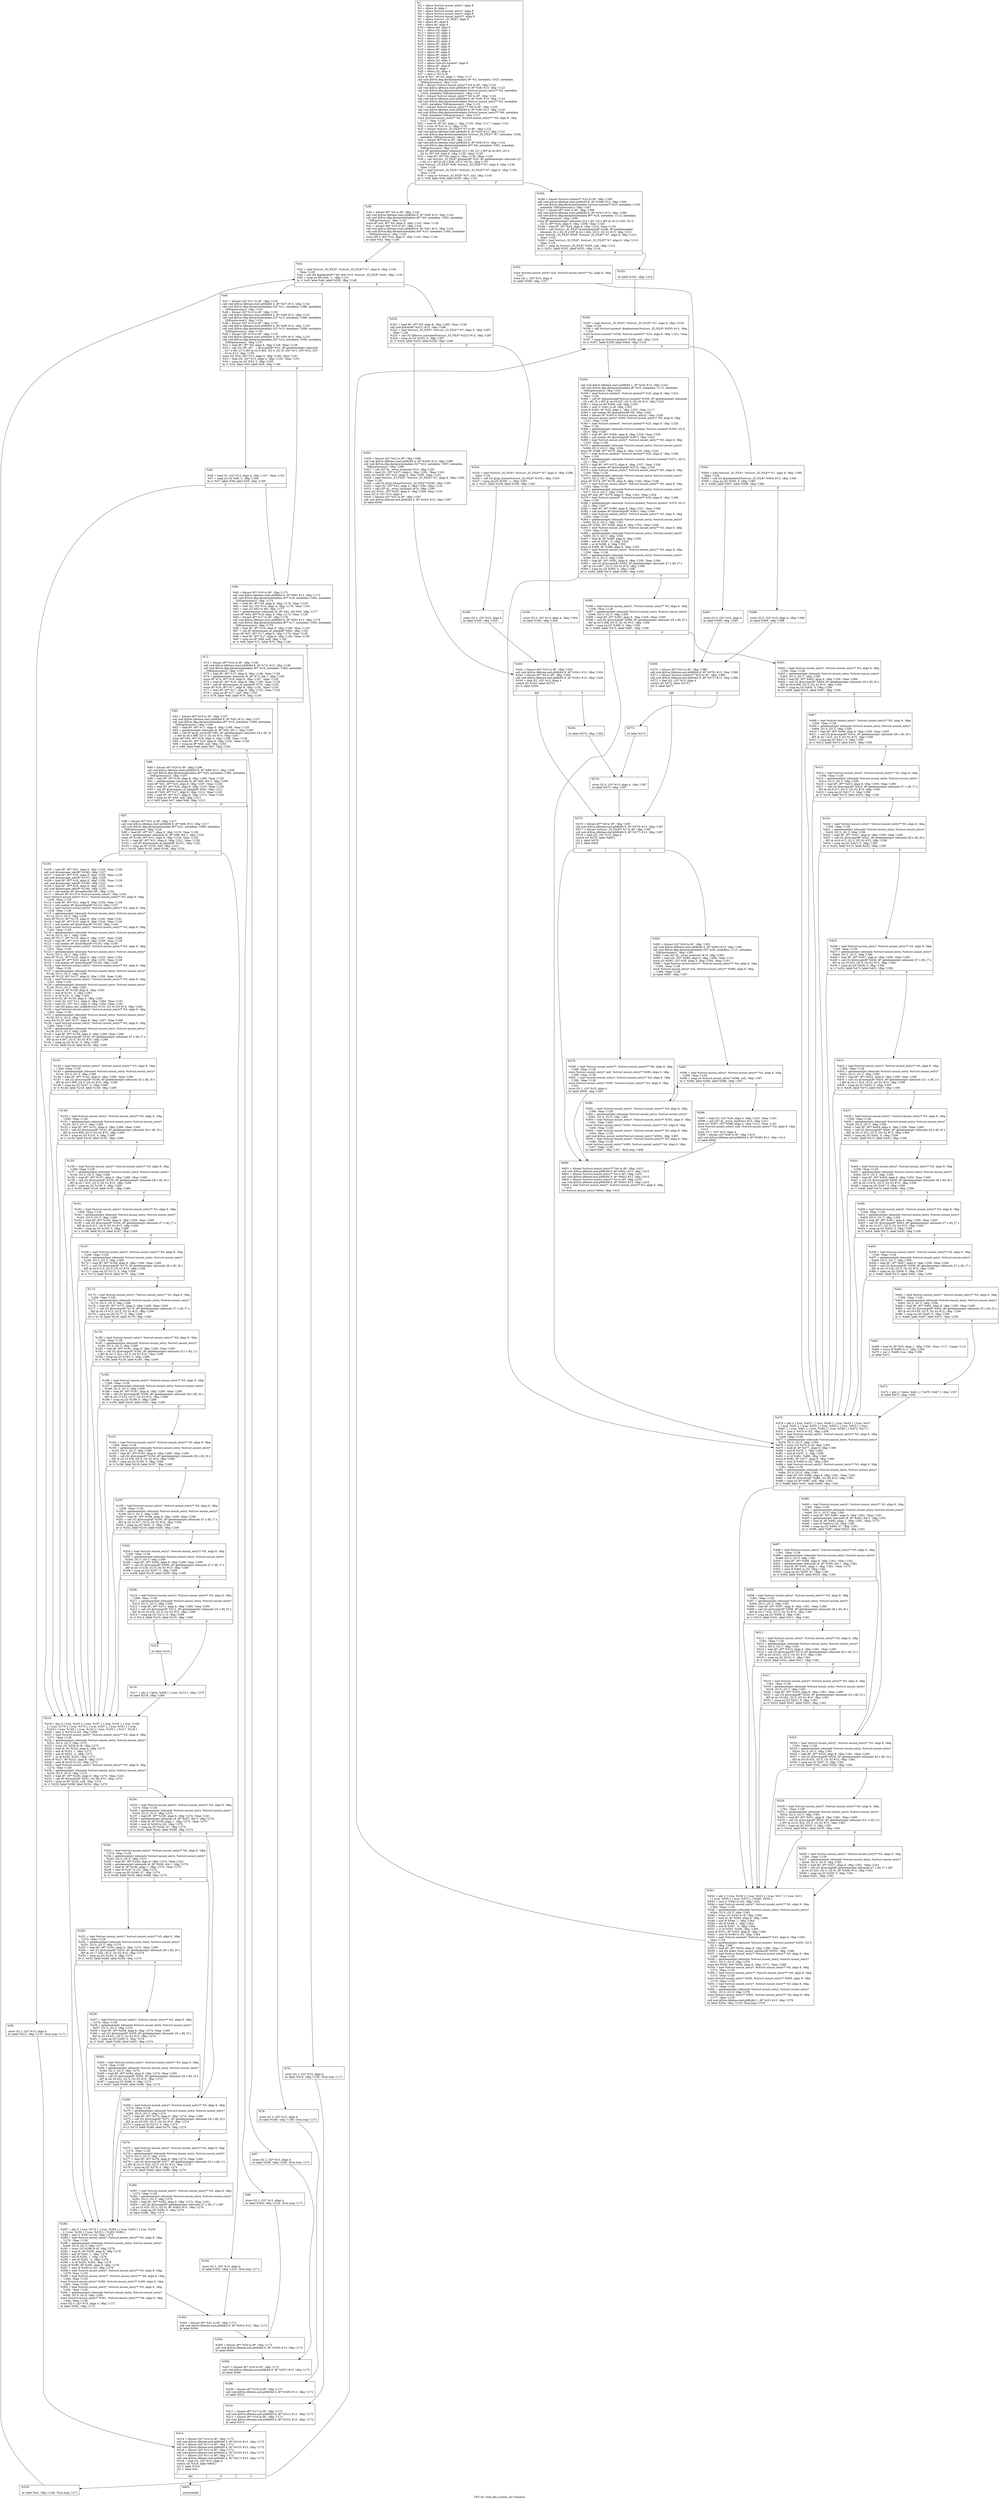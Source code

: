 digraph "CFG for 'read_file_system_list' function" {
	label="CFG for 'read_file_system_list' function";

	Node0x266f770 [shape=record,label="{%1:\l  %2 = alloca %struct.mount_entry*, align 8\l  %3 = alloca i8, align 1\l  %4 = alloca %struct.mount_entry*, align 8\l  %5 = alloca %struct.mount_entry*, align 8\l  %6 = alloca %struct.mount_entry**, align 8\l  %7 = alloca %struct._IO_FILE*, align 8\l  %8 = alloca i8*, align 8\l  %9 = alloca i8*, align 8\l  %10 = alloca i64, align 8\l  %11 = alloca i32, align 4\l  %12 = alloca i32, align 4\l  %13 = alloca i32, align 4\l  %14 = alloca i32, align 4\l  %15 = alloca i32, align 4\l  %16 = alloca i8*, align 8\l  %17 = alloca i8*, align 8\l  %18 = alloca i8*, align 8\l  %19 = alloca i8*, align 8\l  %20 = alloca i8*, align 8\l  %21 = alloca i8*, align 8\l  %22 = alloca i32, align 4\l  %23 = alloca %struct.mntent*, align 8\l  %24 = alloca i8*, align 8\l  %25 = alloca i8, align 1\l  %26 = alloca i32, align 4\l  %27 = zext i1 %0 to i8\l  store i8 %27, i8* %3, align 1, !tbaa !1117\l  call void @llvm.dbg.declare(metadata i8* %3, metadata !1023, metadata\l... !DIExpression()), !dbg !1121\l  %28 = bitcast %struct.mount_entry** %4 to i8*, !dbg !1122\l  call void @llvm.lifetime.start.p0i8(i64 8, i8* %28) #13, !dbg !1122\l  call void @llvm.dbg.declare(metadata %struct.mount_entry** %4, metadata\l... !1024, metadata !DIExpression()), !dbg !1123\l  %29 = bitcast %struct.mount_entry** %5 to i8*, !dbg !1124\l  call void @llvm.lifetime.start.p0i8(i64 8, i8* %29) #13, !dbg !1124\l  call void @llvm.dbg.declare(metadata %struct.mount_entry** %5, metadata\l... !1025, metadata !DIExpression()), !dbg !1125\l  %30 = bitcast %struct.mount_entry*** %6 to i8*, !dbg !1126\l  call void @llvm.lifetime.start.p0i8(i64 8, i8* %30) #13, !dbg !1126\l  call void @llvm.dbg.declare(metadata %struct.mount_entry*** %6, metadata\l... !1026, metadata !DIExpression()), !dbg !1127\l  store %struct.mount_entry** %4, %struct.mount_entry*** %6, align 8, !dbg\l... !1127, !tbaa !1128\l  %31 = load i8, i8* %3, align 1, !dbg !1130, !tbaa !1117, !range !1131\l  %32 = trunc i8 %31 to i1, !dbg !1130\l  %33 = bitcast %struct._IO_FILE** %7 to i8*, !dbg !1132\l  call void @llvm.lifetime.start.p0i8(i64 8, i8* %33) #13, !dbg !1132\l  call void @llvm.dbg.declare(metadata %struct._IO_FILE** %7, metadata !1028,\l... metadata !DIExpression()), !dbg !1133\l  %34 = bitcast i8** %8 to i8*, !dbg !1134\l  call void @llvm.lifetime.start.p0i8(i64 8, i8* %34) #13, !dbg !1134\l  call void @llvm.dbg.declare(metadata i8** %8, metadata !1081, metadata\l... !DIExpression()), !dbg !1135\l  store i8* getelementptr inbounds ([21 x i8], [21 x i8]* @.str.403, i32 0,\l... i32 0), i8** %8, align 8, !dbg !1135, !tbaa !1128\l  %35 = load i8*, i8** %8, align 8, !dbg !1136, !tbaa !1128\l  %36 = call %struct._IO_FILE* @fopen(i8* %35, i8* getelementptr inbounds ([2\l... x i8], [2 x i8]* @.str.1.404, i32 0, i32 0)), !dbg !1137\l  store %struct._IO_FILE* %36, %struct._IO_FILE** %7, align 8, !dbg !1138,\l... !tbaa !1128\l  %37 = load %struct._IO_FILE*, %struct._IO_FILE** %7, align 8, !dbg !1139,\l... !tbaa !1128\l  %38 = icmp ne %struct._IO_FILE* %37, null, !dbg !1140\l  br i1 %38, label %39, label %345, !dbg !1141\l|{<s0>T|<s1>F}}"];
	Node0x266f770:s0 -> Node0x2671050;
	Node0x266f770:s1 -> Node0x2675760;
	Node0x2671050 [shape=record,label="{%39:\l\l  %40 = bitcast i8** %9 to i8*, !dbg !1142\l  call void @llvm.lifetime.start.p0i8(i64 8, i8* %40) #13, !dbg !1142\l  call void @llvm.dbg.declare(metadata i8** %9, metadata !1082, metadata\l... !DIExpression()), !dbg !1143\l  store i8* null, i8** %9, align 8, !dbg !1143, !tbaa !1128\l  %41 = bitcast i64* %10 to i8*, !dbg !1144\l  call void @llvm.lifetime.start.p0i8(i64 8, i8* %41) #13, !dbg !1144\l  call void @llvm.dbg.declare(metadata i64* %10, metadata !1085, metadata\l... !DIExpression()), !dbg !1145\l  store i64 0, i64* %10, align 8, !dbg !1145, !tbaa !1146\l  br label %42, !dbg !1148\l}"];
	Node0x2671050 -> Node0x26746d0;
	Node0x26746d0 [shape=record,label="{%42:\l\l  %43 = load %struct._IO_FILE*, %struct._IO_FILE** %7, align 8, !dbg !1149,\l... !tbaa !1128\l  %44 = call i64 @getline(i8** %9, i64* %10, %struct._IO_FILE* %43), !dbg !1150\l  %45 = icmp ne i64 %44, -1, !dbg !1151\l  br i1 %45, label %46, label %320, !dbg !1148\l|{<s0>T|<s1>F}}"];
	Node0x26746d0:s0 -> Node0x2674720;
	Node0x26746d0:s1 -> Node0x2675530;
	Node0x2674720 [shape=record,label="{%46:\l\l  %47 = bitcast i32* %11 to i8*, !dbg !1152\l  call void @llvm.lifetime.start.p0i8(i64 4, i8* %47) #13, !dbg !1152\l  call void @llvm.dbg.declare(metadata i32* %11, metadata !1086, metadata\l... !DIExpression()), !dbg !1153\l  %48 = bitcast i32* %12 to i8*, !dbg !1152\l  call void @llvm.lifetime.start.p0i8(i64 4, i8* %48) #13, !dbg !1152\l  call void @llvm.dbg.declare(metadata i32* %12, metadata !1088, metadata\l... !DIExpression()), !dbg !1154\l  %49 = bitcast i32* %13 to i8*, !dbg !1155\l  call void @llvm.lifetime.start.p0i8(i64 4, i8* %49) #13, !dbg !1155\l  call void @llvm.dbg.declare(metadata i32* %13, metadata !1089, metadata\l... !DIExpression()), !dbg !1156\l  %50 = bitcast i32* %14 to i8*, !dbg !1155\l  call void @llvm.lifetime.start.p0i8(i64 4, i8* %50) #13, !dbg !1155\l  call void @llvm.dbg.declare(metadata i32* %14, metadata !1090, metadata\l... !DIExpression()), !dbg !1157\l  %51 = load i8*, i8** %9, align 8, !dbg !1158, !tbaa !1128\l  %52 = call i32 (i8*, i8*, ...) @sscanf(i8* %51, i8* getelementptr inbounds\l... ([17 x i8], [17 x i8]* @.str.2.405, i32 0, i32 0), i32* %11, i32* %12, i32*\l... %14) #13, !dbg !1159\l  store i32 %52, i32* %13, align 4, !dbg !1160, !tbaa !1161\l  %53 = load i32, i32* %13, align 4, !dbg !1163, !tbaa !1161\l  %54 = icmp ne i32 %53, 2, !dbg !1165\l  br i1 %54, label %55, label %59, !dbg !1166\l|{<s0>T|<s1>F}}"];
	Node0x2674720:s0 -> Node0x2674770;
	Node0x2674720:s1 -> Node0x2674810;
	Node0x2674770 [shape=record,label="{%55:\l\l  %56 = load i32, i32* %13, align 4, !dbg !1167, !tbaa !1161\l  %57 = icmp ne i32 %56, 3, !dbg !1168\l  br i1 %57, label %58, label %59, !dbg !1169\l|{<s0>T|<s1>F}}"];
	Node0x2674770:s0 -> Node0x26747c0;
	Node0x2674770:s1 -> Node0x2674810;
	Node0x26747c0 [shape=record,label="{%58:\l\l  store i32 2, i32* %15, align 4\l  br label %313, !dbg !1170, !llvm.loop !1171\l}"];
	Node0x26747c0 -> Node0x2675490;
	Node0x2674810 [shape=record,label="{%59:\l\l  %60 = bitcast i8** %16 to i8*, !dbg !1173\l  call void @llvm.lifetime.start.p0i8(i64 8, i8* %60) #13, !dbg !1173\l  call void @llvm.dbg.declare(metadata i8** %16, metadata !1091, metadata\l... !DIExpression()), !dbg !1174\l  %61 = load i8*, i8** %9, align 8, !dbg !1175, !tbaa !1128\l  %62 = load i32, i32* %14, align 4, !dbg !1176, !tbaa !1161\l  %63 = sext i32 %62 to i64, !dbg !1177\l  %64 = getelementptr inbounds i8, i8* %61, i64 %63, !dbg !1177\l  store i8* %64, i8** %16, align 8, !dbg !1174, !tbaa !1128\l  %65 = bitcast i8** %17 to i8*, !dbg !1178\l  call void @llvm.lifetime.start.p0i8(i64 8, i8* %65) #13, !dbg !1178\l  call void @llvm.dbg.declare(metadata i8** %17, metadata !1092, metadata\l... !DIExpression()), !dbg !1179\l  %66 = load i8*, i8** %16, align 8, !dbg !1180, !tbaa !1128\l  %67 = call i8* @terminate_at_blank(i8* %66), !dbg !1181\l  store i8* %67, i8** %17, align 8, !dbg !1179, !tbaa !1128\l  %68 = load i8*, i8** %17, align 8, !dbg !1182, !tbaa !1128\l  %69 = icmp ne i8* %68, null, !dbg !1182\l  br i1 %69, label %71, label %70, !dbg !1184\l|{<s0>T|<s1>F}}"];
	Node0x2674810:s0 -> Node0x26748b0;
	Node0x2674810:s1 -> Node0x2674860;
	Node0x2674860 [shape=record,label="{%70:\l\l  store i32 2, i32* %15, align 4\l  br label %310, !dbg !1185, !llvm.loop !1171\l}"];
	Node0x2674860 -> Node0x2675440;
	Node0x26748b0 [shape=record,label="{%71:\l\l  %72 = bitcast i8** %18 to i8*, !dbg !1186\l  call void @llvm.lifetime.start.p0i8(i64 8, i8* %72) #13, !dbg !1186\l  call void @llvm.dbg.declare(metadata i8** %18, metadata !1093, metadata\l... !DIExpression()), !dbg !1187\l  %73 = load i8*, i8** %17, align 8, !dbg !1188, !tbaa !1128\l  %74 = getelementptr inbounds i8, i8* %73, i64 1, !dbg !1189\l  store i8* %74, i8** %18, align 8, !dbg !1187, !tbaa !1128\l  %75 = load i8*, i8** %18, align 8, !dbg !1190, !tbaa !1128\l  %76 = call i8* @terminate_at_blank(i8* %75), !dbg !1191\l  store i8* %76, i8** %17, align 8, !dbg !1192, !tbaa !1128\l  %77 = load i8*, i8** %17, align 8, !dbg !1193, !tbaa !1128\l  %78 = icmp ne i8* %77, null, !dbg !1193\l  br i1 %78, label %80, label %79, !dbg !1195\l|{<s0>T|<s1>F}}"];
	Node0x26748b0:s0 -> Node0x2674950;
	Node0x26748b0:s1 -> Node0x2674900;
	Node0x2674900 [shape=record,label="{%79:\l\l  store i32 2, i32* %15, align 4\l  br label %308, !dbg !1196, !llvm.loop !1171\l}"];
	Node0x2674900 -> Node0x26753f0;
	Node0x2674950 [shape=record,label="{%80:\l\l  %81 = bitcast i8** %19 to i8*, !dbg !1197\l  call void @llvm.lifetime.start.p0i8(i64 8, i8* %81) #13, !dbg !1197\l  call void @llvm.dbg.declare(metadata i8** %19, metadata !1094, metadata\l... !DIExpression()), !dbg !1198\l  %82 = load i8*, i8** %17, align 8, !dbg !1199, !tbaa !1128\l  %83 = getelementptr inbounds i8, i8* %82, i64 1, !dbg !1200\l  %84 = call i8* @rpl_strstr(i8* %83, i8* getelementptr inbounds ([4 x i8], [4\l... x i8]* @.str.3.406, i32 0, i32 0)) #15, !dbg !1201\l  store i8* %84, i8** %19, align 8, !dbg !1198, !tbaa !1128\l  %85 = load i8*, i8** %19, align 8, !dbg !1202, !tbaa !1128\l  %86 = icmp ne i8* %85, null, !dbg !1202\l  br i1 %86, label %88, label %87, !dbg !1204\l|{<s0>T|<s1>F}}"];
	Node0x2674950:s0 -> Node0x26749f0;
	Node0x2674950:s1 -> Node0x26749a0;
	Node0x26749a0 [shape=record,label="{%87:\l\l  store i32 2, i32* %15, align 4\l  br label %306, !dbg !1205, !llvm.loop !1171\l}"];
	Node0x26749a0 -> Node0x26753a0;
	Node0x26749f0 [shape=record,label="{%88:\l\l  %89 = bitcast i8** %20 to i8*, !dbg !1206\l  call void @llvm.lifetime.start.p0i8(i64 8, i8* %89) #13, !dbg !1206\l  call void @llvm.dbg.declare(metadata i8** %20, metadata !1095, metadata\l... !DIExpression()), !dbg !1207\l  %90 = load i8*, i8** %19, align 8, !dbg !1208, !tbaa !1128\l  %91 = getelementptr inbounds i8, i8* %90, i64 3, !dbg !1209\l  store i8* %91, i8** %20, align 8, !dbg !1207, !tbaa !1128\l  %92 = load i8*, i8** %20, align 8, !dbg !1210, !tbaa !1128\l  %93 = call i8* @terminate_at_blank(i8* %92), !dbg !1211\l  store i8* %93, i8** %17, align 8, !dbg !1212, !tbaa !1128\l  %94 = load i8*, i8** %17, align 8, !dbg !1213, !tbaa !1128\l  %95 = icmp ne i8* %94, null, !dbg !1213\l  br i1 %95, label %97, label %96, !dbg !1215\l|{<s0>T|<s1>F}}"];
	Node0x26749f0:s0 -> Node0x2674a90;
	Node0x26749f0:s1 -> Node0x2674a40;
	Node0x2674a40 [shape=record,label="{%96:\l\l  store i32 2, i32* %15, align 4\l  br label %304, !dbg !1216, !llvm.loop !1171\l}"];
	Node0x2674a40 -> Node0x2675350;
	Node0x2674a90 [shape=record,label="{%97:\l\l  %98 = bitcast i8** %21 to i8*, !dbg !1217\l  call void @llvm.lifetime.start.p0i8(i64 8, i8* %98) #13, !dbg !1217\l  call void @llvm.dbg.declare(metadata i8** %21, metadata !1096, metadata\l... !DIExpression()), !dbg !1218\l  %99 = load i8*, i8** %17, align 8, !dbg !1219, !tbaa !1128\l  %100 = getelementptr inbounds i8, i8* %99, i64 1, !dbg !1220\l  store i8* %100, i8** %21, align 8, !dbg !1218, !tbaa !1128\l  %101 = load i8*, i8** %21, align 8, !dbg !1221, !tbaa !1128\l  %102 = call i8* @terminate_at_blank(i8* %101), !dbg !1223\l  %103 = icmp ne i8* %102, null, !dbg !1223\l  br i1 %103, label %105, label %104, !dbg !1224\l|{<s0>T|<s1>F}}"];
	Node0x2674a90:s0 -> Node0x2674b30;
	Node0x2674a90:s1 -> Node0x2674ae0;
	Node0x2674ae0 [shape=record,label="{%104:\l\l  store i32 2, i32* %15, align 4\l  br label %302, !dbg !1225, !llvm.loop !1171\l}"];
	Node0x2674ae0 -> Node0x2675300;
	Node0x2674b30 [shape=record,label="{%105:\l\l  %106 = load i8*, i8** %21, align 8, !dbg !1226, !tbaa !1128\l  call void @unescape_tab(i8* %106), !dbg !1227\l  %107 = load i8*, i8** %18, align 8, !dbg !1228, !tbaa !1128\l  call void @unescape_tab(i8* %107), !dbg !1229\l  %108 = load i8*, i8** %16, align 8, !dbg !1230, !tbaa !1128\l  call void @unescape_tab(i8* %108), !dbg !1231\l  %109 = load i8*, i8** %20, align 8, !dbg !1232, !tbaa !1128\l  call void @unescape_tab(i8* %109), !dbg !1233\l  %110 = call noalias i8* @xmalloc(i64 56), !dbg !1234\l  %111 = bitcast i8* %110 to %struct.mount_entry*, !dbg !1234\l  store %struct.mount_entry* %111, %struct.mount_entry** %5, align 8, !dbg\l... !1235, !tbaa !1128\l  %112 = load i8*, i8** %21, align 8, !dbg !1236, !tbaa !1128\l  %113 = call noalias i8* @xstrdup(i8* %112), !dbg !1237\l  %114 = load %struct.mount_entry*, %struct.mount_entry** %5, align 8, !dbg\l... !1238, !tbaa !1128\l  %115 = getelementptr inbounds %struct.mount_entry, %struct.mount_entry*\l... %114, i32 0, i32 0, !dbg !1239\l  store i8* %113, i8** %115, align 8, !dbg !1240, !tbaa !1241\l  %116 = load i8*, i8** %18, align 8, !dbg !1243, !tbaa !1128\l  %117 = call noalias i8* @xstrdup(i8* %116), !dbg !1244\l  %118 = load %struct.mount_entry*, %struct.mount_entry** %5, align 8, !dbg\l... !1245, !tbaa !1128\l  %119 = getelementptr inbounds %struct.mount_entry, %struct.mount_entry*\l... %118, i32 0, i32 1, !dbg !1246\l  store i8* %117, i8** %119, align 8, !dbg !1247, !tbaa !1248\l  %120 = load i8*, i8** %16, align 8, !dbg !1249, !tbaa !1128\l  %121 = call noalias i8* @xstrdup(i8* %120), !dbg !1250\l  %122 = load %struct.mount_entry*, %struct.mount_entry** %5, align 8, !dbg\l... !1251, !tbaa !1128\l  %123 = getelementptr inbounds %struct.mount_entry, %struct.mount_entry*\l... %122, i32 0, i32 2, !dbg !1252\l  store i8* %121, i8** %123, align 8, !dbg !1253, !tbaa !1254\l  %124 = load i8*, i8** %20, align 8, !dbg !1255, !tbaa !1128\l  %125 = call noalias i8* @xstrdup(i8* %124), !dbg !1256\l  %126 = load %struct.mount_entry*, %struct.mount_entry** %5, align 8, !dbg\l... !1257, !tbaa !1128\l  %127 = getelementptr inbounds %struct.mount_entry, %struct.mount_entry*\l... %126, i32 0, i32 3, !dbg !1258\l  store i8* %125, i8** %127, align 8, !dbg !1259, !tbaa !1260\l  %128 = load %struct.mount_entry*, %struct.mount_entry** %5, align 8, !dbg\l... !1261, !tbaa !1128\l  %129 = getelementptr inbounds %struct.mount_entry, %struct.mount_entry*\l... %128, i32 0, i32 5, !dbg !1262\l  %130 = load i8, i8* %129, align 8, !dbg !1263\l  %131 = and i8 %130, -5, !dbg !1263\l  %132 = or i8 %131, 4, !dbg !1263\l  store i8 %132, i8* %129, align 8, !dbg !1263\l  %133 = load i32, i32* %11, align 4, !dbg !1264, !tbaa !1161\l  %134 = load i32, i32* %12, align 4, !dbg !1264, !tbaa !1161\l  %135 = call i64 @gnu_dev_makedev(i32 %133, i32 %134) #14, !dbg !1264\l  %136 = load %struct.mount_entry*, %struct.mount_entry** %5, align 8, !dbg\l... !1265, !tbaa !1128\l  %137 = getelementptr inbounds %struct.mount_entry, %struct.mount_entry*\l... %136, i32 0, i32 4, !dbg !1266\l  store i64 %135, i64* %137, align 8, !dbg !1267, !tbaa !1268\l  %138 = load %struct.mount_entry*, %struct.mount_entry** %5, align 8, !dbg\l... !1269, !tbaa !1128\l  %139 = getelementptr inbounds %struct.mount_entry, %struct.mount_entry*\l... %138, i32 0, i32 3, !dbg !1269\l  %140 = load i8*, i8** %139, align 8, !dbg !1269, !tbaa !1260\l  %141 = call i32 @strcmp(i8* %140, i8* getelementptr inbounds ([7 x i8], [7 x\l... i8]* @.str.4.407, i32 0, i32 0)) #15, !dbg !1269\l  %142 = icmp eq i32 %141, 0, !dbg !1269\l  br i1 %142, label %218, label %143, !dbg !1269\l|{<s0>T|<s1>F}}"];
	Node0x2674b30:s0 -> Node0x2674fe0;
	Node0x2674b30:s1 -> Node0x2674b80;
	Node0x2674b80 [shape=record,label="{%143:\l\l  %144 = load %struct.mount_entry*, %struct.mount_entry** %5, align 8, !dbg\l... !1269, !tbaa !1128\l  %145 = getelementptr inbounds %struct.mount_entry, %struct.mount_entry*\l... %144, i32 0, i32 3, !dbg !1269\l  %146 = load i8*, i8** %145, align 8, !dbg !1269, !tbaa !1260\l  %147 = call i32 @strcmp(i8* %146, i8* getelementptr inbounds ([5 x i8], [5 x\l... i8]* @.str.5.408, i32 0, i32 0)) #15, !dbg !1269\l  %148 = icmp eq i32 %147, 0, !dbg !1269\l  br i1 %148, label %218, label %149, !dbg !1269\l|{<s0>T|<s1>F}}"];
	Node0x2674b80:s0 -> Node0x2674fe0;
	Node0x2674b80:s1 -> Node0x2674bd0;
	Node0x2674bd0 [shape=record,label="{%149:\l\l  %150 = load %struct.mount_entry*, %struct.mount_entry** %5, align 8, !dbg\l... !1269, !tbaa !1128\l  %151 = getelementptr inbounds %struct.mount_entry, %struct.mount_entry*\l... %150, i32 0, i32 3, !dbg !1269\l  %152 = load i8*, i8** %151, align 8, !dbg !1269, !tbaa !1260\l  %153 = call i32 @strcmp(i8* %152, i8* getelementptr inbounds ([6 x i8], [6 x\l... i8]* @.str.6.409, i32 0, i32 0)) #15, !dbg !1269\l  %154 = icmp eq i32 %153, 0, !dbg !1269\l  br i1 %154, label %218, label %155, !dbg !1269\l|{<s0>T|<s1>F}}"];
	Node0x2674bd0:s0 -> Node0x2674fe0;
	Node0x2674bd0:s1 -> Node0x2674c20;
	Node0x2674c20 [shape=record,label="{%155:\l\l  %156 = load %struct.mount_entry*, %struct.mount_entry** %5, align 8, !dbg\l... !1269, !tbaa !1128\l  %157 = getelementptr inbounds %struct.mount_entry, %struct.mount_entry*\l... %156, i32 0, i32 3, !dbg !1269\l  %158 = load i8*, i8** %157, align 8, !dbg !1269, !tbaa !1260\l  %159 = call i32 @strcmp(i8* %158, i8* getelementptr inbounds ([8 x i8], [8 x\l... i8]* @.str.7.410, i32 0, i32 0)) #15, !dbg !1269\l  %160 = icmp eq i32 %159, 0, !dbg !1269\l  br i1 %160, label %218, label %161, !dbg !1269\l|{<s0>T|<s1>F}}"];
	Node0x2674c20:s0 -> Node0x2674fe0;
	Node0x2674c20:s1 -> Node0x2674c70;
	Node0x2674c70 [shape=record,label="{%161:\l\l  %162 = load %struct.mount_entry*, %struct.mount_entry** %5, align 8, !dbg\l... !1269, !tbaa !1128\l  %163 = getelementptr inbounds %struct.mount_entry, %struct.mount_entry*\l... %162, i32 0, i32 3, !dbg !1269\l  %164 = load i8*, i8** %163, align 8, !dbg !1269, !tbaa !1260\l  %165 = call i32 @strcmp(i8* %164, i8* getelementptr inbounds ([7 x i8], [7 x\l... i8]* @.str.8.411, i32 0, i32 0)) #15, !dbg !1269\l  %166 = icmp eq i32 %165, 0, !dbg !1269\l  br i1 %166, label %218, label %167, !dbg !1269\l|{<s0>T|<s1>F}}"];
	Node0x2674c70:s0 -> Node0x2674fe0;
	Node0x2674c70:s1 -> Node0x2674cc0;
	Node0x2674cc0 [shape=record,label="{%167:\l\l  %168 = load %struct.mount_entry*, %struct.mount_entry** %5, align 8, !dbg\l... !1269, !tbaa !1128\l  %169 = getelementptr inbounds %struct.mount_entry, %struct.mount_entry*\l... %168, i32 0, i32 3, !dbg !1269\l  %170 = load i8*, i8** %169, align 8, !dbg !1269, !tbaa !1260\l  %171 = call i32 @strcmp(i8* %170, i8* getelementptr inbounds ([8 x i8], [8 x\l... i8]* @.str.9.412, i32 0, i32 0)) #15, !dbg !1269\l  %172 = icmp eq i32 %171, 0, !dbg !1269\l  br i1 %172, label %218, label %173, !dbg !1269\l|{<s0>T|<s1>F}}"];
	Node0x2674cc0:s0 -> Node0x2674fe0;
	Node0x2674cc0:s1 -> Node0x2674d10;
	Node0x2674d10 [shape=record,label="{%173:\l\l  %174 = load %struct.mount_entry*, %struct.mount_entry** %5, align 8, !dbg\l... !1269, !tbaa !1128\l  %175 = getelementptr inbounds %struct.mount_entry, %struct.mount_entry*\l... %174, i32 0, i32 3, !dbg !1269\l  %176 = load i8*, i8** %175, align 8, !dbg !1269, !tbaa !1260\l  %177 = call i32 @strcmp(i8* %176, i8* getelementptr inbounds ([7 x i8], [7 x\l... i8]* @.str.10.413, i32 0, i32 0)) #15, !dbg !1269\l  %178 = icmp eq i32 %177, 0, !dbg !1269\l  br i1 %178, label %218, label %179, !dbg !1269\l|{<s0>T|<s1>F}}"];
	Node0x2674d10:s0 -> Node0x2674fe0;
	Node0x2674d10:s1 -> Node0x2674d60;
	Node0x2674d60 [shape=record,label="{%179:\l\l  %180 = load %struct.mount_entry*, %struct.mount_entry** %5, align 8, !dbg\l... !1269, !tbaa !1128\l  %181 = getelementptr inbounds %struct.mount_entry, %struct.mount_entry*\l... %180, i32 0, i32 3, !dbg !1269\l  %182 = load i8*, i8** %181, align 8, !dbg !1269, !tbaa !1260\l  %183 = call i32 @strcmp(i8* %182, i8* getelementptr inbounds ([11 x i8], [11\l... x i8]* @.str.11.414, i32 0, i32 0)) #15, !dbg !1269\l  %184 = icmp eq i32 %183, 0, !dbg !1269\l  br i1 %184, label %218, label %185, !dbg !1269\l|{<s0>T|<s1>F}}"];
	Node0x2674d60:s0 -> Node0x2674fe0;
	Node0x2674d60:s1 -> Node0x2674db0;
	Node0x2674db0 [shape=record,label="{%185:\l\l  %186 = load %struct.mount_entry*, %struct.mount_entry** %5, align 8, !dbg\l... !1269, !tbaa !1128\l  %187 = getelementptr inbounds %struct.mount_entry, %struct.mount_entry*\l... %186, i32 0, i32 3, !dbg !1269\l  %188 = load i8*, i8** %187, align 8, !dbg !1269, !tbaa !1260\l  %189 = call i32 @strcmp(i8* %188, i8* getelementptr inbounds ([6 x i8], [6 x\l... i8]* @.str.12.415, i32 0, i32 0)) #15, !dbg !1269\l  %190 = icmp eq i32 %189, 0, !dbg !1269\l  br i1 %190, label %218, label %191, !dbg !1269\l|{<s0>T|<s1>F}}"];
	Node0x2674db0:s0 -> Node0x2674fe0;
	Node0x2674db0:s1 -> Node0x2674e00;
	Node0x2674e00 [shape=record,label="{%191:\l\l  %192 = load %struct.mount_entry*, %struct.mount_entry** %5, align 8, !dbg\l... !1269, !tbaa !1128\l  %193 = getelementptr inbounds %struct.mount_entry, %struct.mount_entry*\l... %192, i32 0, i32 3, !dbg !1269\l  %194 = load i8*, i8** %193, align 8, !dbg !1269, !tbaa !1260\l  %195 = call i32 @strcmp(i8* %194, i8* getelementptr inbounds ([6 x i8], [6 x\l... i8]* @.str.13.416, i32 0, i32 0)) #15, !dbg !1269\l  %196 = icmp eq i32 %195, 0, !dbg !1269\l  br i1 %196, label %218, label %197, !dbg !1269\l|{<s0>T|<s1>F}}"];
	Node0x2674e00:s0 -> Node0x2674fe0;
	Node0x2674e00:s1 -> Node0x2674e50;
	Node0x2674e50 [shape=record,label="{%197:\l\l  %198 = load %struct.mount_entry*, %struct.mount_entry** %5, align 8, !dbg\l... !1269, !tbaa !1128\l  %199 = getelementptr inbounds %struct.mount_entry, %struct.mount_entry*\l... %198, i32 0, i32 3, !dbg !1269\l  %200 = load i8*, i8** %199, align 8, !dbg !1269, !tbaa !1260\l  %201 = call i32 @strcmp(i8* %200, i8* getelementptr inbounds ([7 x i8], [7 x\l... i8]* @.str.14.417, i32 0, i32 0)) #15, !dbg !1269\l  %202 = icmp eq i32 %201, 0, !dbg !1269\l  br i1 %202, label %218, label %203, !dbg !1269\l|{<s0>T|<s1>F}}"];
	Node0x2674e50:s0 -> Node0x2674fe0;
	Node0x2674e50:s1 -> Node0x2674ea0;
	Node0x2674ea0 [shape=record,label="{%203:\l\l  %204 = load %struct.mount_entry*, %struct.mount_entry** %5, align 8, !dbg\l... !1269, !tbaa !1128\l  %205 = getelementptr inbounds %struct.mount_entry, %struct.mount_entry*\l... %204, i32 0, i32 3, !dbg !1269\l  %206 = load i8*, i8** %205, align 8, !dbg !1269, !tbaa !1260\l  %207 = call i32 @strcmp(i8* %206, i8* getelementptr inbounds ([7 x i8], [7 x\l... i8]* @.str.15.418, i32 0, i32 0)) #15, !dbg !1269\l  %208 = icmp eq i32 %207, 0, !dbg !1269\l  br i1 %208, label %218, label %209, !dbg !1269\l|{<s0>T|<s1>F}}"];
	Node0x2674ea0:s0 -> Node0x2674fe0;
	Node0x2674ea0:s1 -> Node0x2674ef0;
	Node0x2674ef0 [shape=record,label="{%209:\l\l  %210 = load %struct.mount_entry*, %struct.mount_entry** %5, align 8, !dbg\l... !1269, !tbaa !1128\l  %211 = getelementptr inbounds %struct.mount_entry, %struct.mount_entry*\l... %210, i32 0, i32 3, !dbg !1269\l  %212 = load i8*, i8** %211, align 8, !dbg !1269, !tbaa !1260\l  %213 = call i32 @strcmp(i8* %212, i8* getelementptr inbounds ([5 x i8], [5 x\l... i8]* @.str.16.419, i32 0, i32 0)) #15, !dbg !1269\l  %214 = icmp eq i32 %213, 0, !dbg !1269\l  br i1 %214, label %215, label %216, !dbg !1269\l|{<s0>T|<s1>F}}"];
	Node0x2674ef0:s0 -> Node0x2674f40;
	Node0x2674ef0:s1 -> Node0x2674f90;
	Node0x2674f40 [shape=record,label="{%215:\l\l  br label %216\l}"];
	Node0x2674f40 -> Node0x2674f90;
	Node0x2674f90 [shape=record,label="{%216:\l\l  %217 = phi i1 [ false, %209 ], [ true, %215 ], !dbg !1270\l  br label %218, !dbg !1269\l}"];
	Node0x2674f90 -> Node0x2674fe0;
	Node0x2674fe0 [shape=record,label="{%218:\l\l  %219 = phi i1 [ true, %203 ], [ true, %197 ], [ true, %191 ], [ true, %185\l... ], [ true, %179 ], [ true, %173 ], [ true, %167 ], [ true, %161 ], [ true,\l... %155 ], [ true, %149 ], [ true, %143 ], [ true, %105 ], [ %217, %216 ]\l  %220 = zext i1 %219 to i32, !dbg !1269\l  %221 = load %struct.mount_entry*, %struct.mount_entry** %5, align 8, !dbg\l... !1271, !tbaa !1128\l  %222 = getelementptr inbounds %struct.mount_entry, %struct.mount_entry*\l... %221, i32 0, i32 5, !dbg !1272\l  %223 = trunc i32 %220 to i8, !dbg !1273\l  %224 = load i8, i8* %222, align 8, !dbg !1273\l  %225 = and i8 %223, 1, !dbg !1273\l  %226 = and i8 %224, -2, !dbg !1273\l  %227 = or i8 %226, %225, !dbg !1273\l  store i8 %227, i8* %222, align 8, !dbg !1273\l  %228 = zext i8 %225 to i32, !dbg !1273\l  %229 = load %struct.mount_entry*, %struct.mount_entry** %5, align 8, !dbg\l... !1274, !tbaa !1128\l  %230 = getelementptr inbounds %struct.mount_entry, %struct.mount_entry*\l... %229, i32 0, i32 0, !dbg !1274\l  %231 = load i8*, i8** %230, align 8, !dbg !1274, !tbaa !1241\l  %232 = call i8* @strchr(i8* %231, i32 58) #15, !dbg !1274\l  %233 = icmp ne i8* %232, null, !dbg !1274\l  br i1 %233, label %286, label %234, !dbg !1274\l|{<s0>T|<s1>F}}"];
	Node0x2674fe0:s0 -> Node0x26752b0;
	Node0x2674fe0:s1 -> Node0x2675030;
	Node0x2675030 [shape=record,label="{%234:\l\l  %235 = load %struct.mount_entry*, %struct.mount_entry** %5, align 8, !dbg\l... !1274, !tbaa !1128\l  %236 = getelementptr inbounds %struct.mount_entry, %struct.mount_entry*\l... %235, i32 0, i32 0, !dbg !1274\l  %237 = load i8*, i8** %236, align 8, !dbg !1274, !tbaa !1241\l  %238 = getelementptr inbounds i8, i8* %237, i64 0, !dbg !1274\l  %239 = load i8, i8* %238, align 1, !dbg !1274, !tbaa !1275\l  %240 = sext i8 %239 to i32, !dbg !1274\l  %241 = icmp eq i32 %240, 47, !dbg !1274\l  br i1 %241, label %242, label %268, !dbg !1274\l|{<s0>T|<s1>F}}"];
	Node0x2675030:s0 -> Node0x2675080;
	Node0x2675030:s1 -> Node0x26751c0;
	Node0x2675080 [shape=record,label="{%242:\l\l  %243 = load %struct.mount_entry*, %struct.mount_entry** %5, align 8, !dbg\l... !1274, !tbaa !1128\l  %244 = getelementptr inbounds %struct.mount_entry, %struct.mount_entry*\l... %243, i32 0, i32 0, !dbg !1274\l  %245 = load i8*, i8** %244, align 8, !dbg !1274, !tbaa !1241\l  %246 = getelementptr inbounds i8, i8* %245, i64 1, !dbg !1274\l  %247 = load i8, i8* %246, align 1, !dbg !1274, !tbaa !1275\l  %248 = sext i8 %247 to i32, !dbg !1274\l  %249 = icmp eq i32 %248, 47, !dbg !1274\l  br i1 %249, label %250, label %268, !dbg !1274\l|{<s0>T|<s1>F}}"];
	Node0x2675080:s0 -> Node0x26750d0;
	Node0x2675080:s1 -> Node0x26751c0;
	Node0x26750d0 [shape=record,label="{%250:\l\l  %251 = load %struct.mount_entry*, %struct.mount_entry** %5, align 8, !dbg\l... !1274, !tbaa !1128\l  %252 = getelementptr inbounds %struct.mount_entry, %struct.mount_entry*\l... %251, i32 0, i32 3, !dbg !1274\l  %253 = load i8*, i8** %252, align 8, !dbg !1274, !tbaa !1260\l  %254 = call i32 @strcmp(i8* %253, i8* getelementptr inbounds ([6 x i8], [6 x\l... i8]* @.str.17.420, i32 0, i32 0)) #15, !dbg !1274\l  %255 = icmp eq i32 %254, 0, !dbg !1274\l  br i1 %255, label %286, label %256, !dbg !1274\l|{<s0>T|<s1>F}}"];
	Node0x26750d0:s0 -> Node0x26752b0;
	Node0x26750d0:s1 -> Node0x2675120;
	Node0x2675120 [shape=record,label="{%256:\l\l  %257 = load %struct.mount_entry*, %struct.mount_entry** %5, align 8, !dbg\l... !1274, !tbaa !1128\l  %258 = getelementptr inbounds %struct.mount_entry, %struct.mount_entry*\l... %257, i32 0, i32 3, !dbg !1274\l  %259 = load i8*, i8** %258, align 8, !dbg !1274, !tbaa !1260\l  %260 = call i32 @strcmp(i8* %259, i8* getelementptr inbounds ([5 x i8], [5 x\l... i8]* @.str.18.421, i32 0, i32 0)) #15, !dbg !1274\l  %261 = icmp eq i32 %260, 0, !dbg !1274\l  br i1 %261, label %286, label %262, !dbg !1274\l|{<s0>T|<s1>F}}"];
	Node0x2675120:s0 -> Node0x26752b0;
	Node0x2675120:s1 -> Node0x2675170;
	Node0x2675170 [shape=record,label="{%262:\l\l  %263 = load %struct.mount_entry*, %struct.mount_entry** %5, align 8, !dbg\l... !1274, !tbaa !1128\l  %264 = getelementptr inbounds %struct.mount_entry, %struct.mount_entry*\l... %263, i32 0, i32 3, !dbg !1274\l  %265 = load i8*, i8** %264, align 8, !dbg !1274, !tbaa !1260\l  %266 = call i32 @strcmp(i8* %265, i8* getelementptr inbounds ([5 x i8], [5 x\l... i8]* @.str.19.422, i32 0, i32 0)) #15, !dbg !1274\l  %267 = icmp eq i32 %266, 0, !dbg !1274\l  br i1 %267, label %286, label %268, !dbg !1274\l|{<s0>T|<s1>F}}"];
	Node0x2675170:s0 -> Node0x26752b0;
	Node0x2675170:s1 -> Node0x26751c0;
	Node0x26751c0 [shape=record,label="{%268:\l\l  %269 = load %struct.mount_entry*, %struct.mount_entry** %5, align 8, !dbg\l... !1274, !tbaa !1128\l  %270 = getelementptr inbounds %struct.mount_entry, %struct.mount_entry*\l... %269, i32 0, i32 3, !dbg !1274\l  %271 = load i8*, i8** %270, align 8, !dbg !1274, !tbaa !1260\l  %272 = call i32 @strcmp(i8* %271, i8* getelementptr inbounds ([4 x i8], [4 x\l... i8]* @.str.20.423, i32 0, i32 0)) #15, !dbg !1274\l  %273 = icmp eq i32 %272, 0, !dbg !1274\l  br i1 %273, label %286, label %274, !dbg !1274\l|{<s0>T|<s1>F}}"];
	Node0x26751c0:s0 -> Node0x26752b0;
	Node0x26751c0:s1 -> Node0x2675210;
	Node0x2675210 [shape=record,label="{%274:\l\l  %275 = load %struct.mount_entry*, %struct.mount_entry** %5, align 8, !dbg\l... !1274, !tbaa !1128\l  %276 = getelementptr inbounds %struct.mount_entry, %struct.mount_entry*\l... %275, i32 0, i32 3, !dbg !1274\l  %277 = load i8*, i8** %276, align 8, !dbg !1274, !tbaa !1260\l  %278 = call i32 @strcmp(i8* %277, i8* getelementptr inbounds ([11 x i8], [11\l... x i8]* @.str.21.424, i32 0, i32 0)) #15, !dbg !1274\l  %279 = icmp eq i32 %278, 0, !dbg !1274\l  br i1 %279, label %286, label %280, !dbg !1274\l|{<s0>T|<s1>F}}"];
	Node0x2675210:s0 -> Node0x26752b0;
	Node0x2675210:s1 -> Node0x2675260;
	Node0x2675260 [shape=record,label="{%280:\l\l  %281 = load %struct.mount_entry*, %struct.mount_entry** %5, align 8, !dbg\l... !1274, !tbaa !1128\l  %282 = getelementptr inbounds %struct.mount_entry, %struct.mount_entry*\l... %281, i32 0, i32 0, !dbg !1274\l  %283 = load i8*, i8** %282, align 8, !dbg !1274, !tbaa !1241\l  %284 = call i32 @strcmp(i8* getelementptr inbounds ([7 x i8], [7 x i8]*\l... @.str.22.425, i32 0, i32 0), i8* %283) #15, !dbg !1274\l  %285 = icmp eq i32 %284, 0, !dbg !1274\l  br label %286, !dbg !1274\l}"];
	Node0x2675260 -> Node0x26752b0;
	Node0x26752b0 [shape=record,label="{%286:\l\l  %287 = phi i1 [ true, %274 ], [ true, %268 ], [ true, %262 ], [ true, %256\l... ], [ true, %250 ], [ true, %218 ], [ %285, %280 ]\l  %288 = zext i1 %287 to i32, !dbg !1274\l  %289 = load %struct.mount_entry*, %struct.mount_entry** %5, align 8, !dbg\l... !1276, !tbaa !1128\l  %290 = getelementptr inbounds %struct.mount_entry, %struct.mount_entry*\l... %289, i32 0, i32 5, !dbg !1277\l  %291 = trunc i32 %288 to i8, !dbg !1278\l  %292 = load i8, i8* %290, align 8, !dbg !1278\l  %293 = and i8 %291, 1, !dbg !1278\l  %294 = shl i8 %293, 1, !dbg !1278\l  %295 = and i8 %292, -3, !dbg !1278\l  %296 = or i8 %295, %294, !dbg !1278\l  store i8 %296, i8* %290, align 8, !dbg !1278\l  %297 = zext i8 %293 to i32, !dbg !1278\l  %298 = load %struct.mount_entry*, %struct.mount_entry** %5, align 8, !dbg\l... !1279, !tbaa !1128\l  %299 = load %struct.mount_entry**, %struct.mount_entry*** %6, align 8, !dbg\l... !1280, !tbaa !1128\l  store %struct.mount_entry* %298, %struct.mount_entry** %299, align 8, !dbg\l... !1281, !tbaa !1128\l  %300 = load %struct.mount_entry*, %struct.mount_entry** %5, align 8, !dbg\l... !1282, !tbaa !1128\l  %301 = getelementptr inbounds %struct.mount_entry, %struct.mount_entry*\l... %300, i32 0, i32 6, !dbg !1283\l  store %struct.mount_entry** %301, %struct.mount_entry*** %6, align 8, !dbg\l... !1284, !tbaa !1128\l  store i32 0, i32* %15, align 4, !dbg !1172\l  br label %302, !dbg !1172\l}"];
	Node0x26752b0 -> Node0x2675300;
	Node0x2675300 [shape=record,label="{%302:\l\l  %303 = bitcast i8** %21 to i8*, !dbg !1172\l  call void @llvm.lifetime.end.p0i8(i64 8, i8* %303) #13, !dbg !1172\l  br label %304\l}"];
	Node0x2675300 -> Node0x2675350;
	Node0x2675350 [shape=record,label="{%304:\l\l  %305 = bitcast i8** %20 to i8*, !dbg !1172\l  call void @llvm.lifetime.end.p0i8(i64 8, i8* %305) #13, !dbg !1172\l  br label %306\l}"];
	Node0x2675350 -> Node0x26753a0;
	Node0x26753a0 [shape=record,label="{%306:\l\l  %307 = bitcast i8** %19 to i8*, !dbg !1172\l  call void @llvm.lifetime.end.p0i8(i64 8, i8* %307) #13, !dbg !1172\l  br label %308\l}"];
	Node0x26753a0 -> Node0x26753f0;
	Node0x26753f0 [shape=record,label="{%308:\l\l  %309 = bitcast i8** %18 to i8*, !dbg !1172\l  call void @llvm.lifetime.end.p0i8(i64 8, i8* %309) #13, !dbg !1172\l  br label %310\l}"];
	Node0x26753f0 -> Node0x2675440;
	Node0x2675440 [shape=record,label="{%310:\l\l  %311 = bitcast i8** %17 to i8*, !dbg !1172\l  call void @llvm.lifetime.end.p0i8(i64 8, i8* %311) #13, !dbg !1172\l  %312 = bitcast i8** %16 to i8*, !dbg !1172\l  call void @llvm.lifetime.end.p0i8(i64 8, i8* %312) #13, !dbg !1172\l  br label %313\l}"];
	Node0x2675440 -> Node0x2675490;
	Node0x2675490 [shape=record,label="{%313:\l\l  %314 = bitcast i32* %14 to i8*, !dbg !1172\l  call void @llvm.lifetime.end.p0i8(i64 4, i8* %314) #13, !dbg !1172\l  %315 = bitcast i32* %13 to i8*, !dbg !1172\l  call void @llvm.lifetime.end.p0i8(i64 4, i8* %315) #13, !dbg !1172\l  %316 = bitcast i32* %12 to i8*, !dbg !1172\l  call void @llvm.lifetime.end.p0i8(i64 4, i8* %316) #13, !dbg !1172\l  %317 = bitcast i32* %11 to i8*, !dbg !1172\l  call void @llvm.lifetime.end.p0i8(i64 4, i8* %317) #13, !dbg !1172\l  %318 = load i32, i32* %15, align 4\l  switch i32 %318, label %605 [\l    i32 0, label %319\l    i32 2, label %42\l  ]\l|{<s0>def|<s1>0|<s2>2}}"];
	Node0x2675490:s0 -> Node0x2676480;
	Node0x2675490:s1 -> Node0x26754e0;
	Node0x2675490:s2 -> Node0x26746d0;
	Node0x26754e0 [shape=record,label="{%319:\l\l  br label %42, !dbg !1148, !llvm.loop !1171\l}"];
	Node0x26754e0 -> Node0x26746d0;
	Node0x2675530 [shape=record,label="{%320:\l\l  %321 = load i8*, i8** %9, align 8, !dbg !1285, !tbaa !1128\l  call void @free(i8* %321) #13, !dbg !1286\l  %322 = load %struct._IO_FILE*, %struct._IO_FILE** %7, align 8, !dbg !1287,\l... !tbaa !1128\l  %323 = call i32 @ferror_unlocked(%struct._IO_FILE* %322) #13, !dbg !1287\l  %324 = icmp ne i32 %323, 0, !dbg !1287\l  br i1 %324, label %325, label %334, !dbg !1288\l|{<s0>T|<s1>F}}"];
	Node0x2675530:s0 -> Node0x2675580;
	Node0x2675530:s1 -> Node0x26755d0;
	Node0x2675580 [shape=record,label="{%325:\l\l  %326 = bitcast i32* %22 to i8*, !dbg !1289\l  call void @llvm.lifetime.start.p0i8(i64 4, i8* %326) #13, !dbg !1289\l  call void @llvm.dbg.declare(metadata i32* %22, metadata !1097, metadata\l... !DIExpression()), !dbg !1290\l  %327 = call i32* @__errno_location() #14, !dbg !1291\l  %328 = load i32, i32* %327, align 4, !dbg !1291, !tbaa !1161\l  store i32 %328, i32* %22, align 4, !dbg !1290, !tbaa !1161\l  %329 = load %struct._IO_FILE*, %struct._IO_FILE** %7, align 8, !dbg !1292,\l... !tbaa !1128\l  %330 = call i32 @rpl_fclose(%struct._IO_FILE* %329), !dbg !1293\l  %331 = load i32, i32* %22, align 4, !dbg !1294, !tbaa !1161\l  %332 = call i32* @__errno_location() #14, !dbg !1295\l  store i32 %331, i32* %332, align 4, !dbg !1296, !tbaa !1161\l  store i32 4, i32* %15, align 4\l  %333 = bitcast i32* %22 to i8*, !dbg !1297\l  call void @llvm.lifetime.end.p0i8(i64 4, i8* %333) #13, !dbg !1297\l  br label %340\l}"];
	Node0x2675580 -> Node0x26756c0;
	Node0x26755d0 [shape=record,label="{%334:\l\l  %335 = load %struct._IO_FILE*, %struct._IO_FILE** %7, align 8, !dbg !1298,\l... !tbaa !1128\l  %336 = call i32 @rpl_fclose(%struct._IO_FILE* %335), !dbg !1300\l  %337 = icmp eq i32 %336, -1, !dbg !1301\l  br i1 %337, label %338, label %339, !dbg !1302\l|{<s0>T|<s1>F}}"];
	Node0x26755d0:s0 -> Node0x2675620;
	Node0x26755d0:s1 -> Node0x2675670;
	Node0x2675620 [shape=record,label="{%338:\l\l  store i32 4, i32* %15, align 4\l  br label %340, !dbg !1303\l}"];
	Node0x2675620 -> Node0x26756c0;
	Node0x2675670 [shape=record,label="{%339:\l\l  store i32 0, i32* %15, align 4, !dbg !1304\l  br label %340, !dbg !1304\l}"];
	Node0x2675670 -> Node0x26756c0;
	Node0x26756c0 [shape=record,label="{%340:\l\l  %341 = bitcast i64* %10 to i8*, !dbg !1304\l  call void @llvm.lifetime.end.p0i8(i64 8, i8* %341) #13, !dbg !1304\l  %342 = bitcast i8** %9 to i8*, !dbg !1304\l  call void @llvm.lifetime.end.p0i8(i64 8, i8* %342) #13, !dbg !1304\l  %343 = load i32, i32* %15, align 4\l  switch i32 %343, label %575 [\l    i32 0, label %344\l  ]\l|{<s0>def|<s1>0}}"];
	Node0x26756c0:s0 -> Node0x2676250;
	Node0x26756c0:s1 -> Node0x2675710;
	Node0x2675710 [shape=record,label="{%344:\l\l  br label %574, !dbg !1305\l}"];
	Node0x2675710 -> Node0x2676200;
	Node0x2675760 [shape=record,label="{%345:\l\l  %346 = bitcast %struct.mntent** %23 to i8*, !dbg !1306\l  call void @llvm.lifetime.start.p0i8(i64 8, i8* %346) #13, !dbg !1306\l  call void @llvm.dbg.declare(metadata %struct.mntent** %23, metadata !1100,\l... metadata !DIExpression()), !dbg !1307\l  %347 = bitcast i8** %24 to i8*, !dbg !1308\l  call void @llvm.lifetime.start.p0i8(i64 8, i8* %347) #13, !dbg !1308\l  call void @llvm.dbg.declare(metadata i8** %24, metadata !1112, metadata\l... !DIExpression()), !dbg !1309\l  store i8* getelementptr inbounds ([10 x i8], [10 x i8]* @.str.23.426, i32 0,\l... i32 0), i8** %24, align 8, !dbg !1309, !tbaa !1128\l  %348 = load i8*, i8** %24, align 8, !dbg !1310, !tbaa !1128\l  %349 = call %struct._IO_FILE* @setmntent(i8* %348, i8* getelementptr\l... inbounds ([2 x i8], [2 x i8]* @.str.1.404, i32 0, i32 0)) #13, !dbg !1311\l  store %struct._IO_FILE* %349, %struct._IO_FILE** %7, align 8, !dbg !1312,\l... !tbaa !1128\l  %350 = load %struct._IO_FILE*, %struct._IO_FILE** %7, align 8, !dbg !1313,\l... !tbaa !1128\l  %351 = icmp eq %struct._IO_FILE* %350, null, !dbg !1315\l  br i1 %351, label %352, label %353, !dbg !1316\l|{<s0>T|<s1>F}}"];
	Node0x2675760:s0 -> Node0x26757b0;
	Node0x2675760:s1 -> Node0x2675800;
	Node0x26757b0 [shape=record,label="{%352:\l\l  store %struct.mount_entry* null, %struct.mount_entry** %2, align 8, !dbg\l... !1317\l  store i32 1, i32* %15, align 4\l  br label %569, !dbg !1317\l}"];
	Node0x26757b0 -> Node0x2676160;
	Node0x2675800 [shape=record,label="{%353:\l\l  br label %354, !dbg !1318\l}"];
	Node0x2675800 -> Node0x2675850;
	Node0x2675850 [shape=record,label="{%354:\l\l  %355 = load %struct._IO_FILE*, %struct._IO_FILE** %7, align 8, !dbg !1319,\l... !tbaa !1128\l  %356 = call %struct.mntent* @getmntent(%struct._IO_FILE* %355) #13, !dbg\l... !1320\l  store %struct.mntent* %356, %struct.mntent** %23, align 8, !dbg !1321, !tbaa\l... !1128\l  %357 = icmp ne %struct.mntent* %356, null, !dbg !1318\l  br i1 %357, label %358, label %563, !dbg !1318\l|{<s0>T|<s1>F}}"];
	Node0x2675850:s0 -> Node0x26758a0;
	Node0x2675850:s1 -> Node0x2676070;
	Node0x26758a0 [shape=record,label="{%358:\l\l  call void @llvm.lifetime.start.p0i8(i64 1, i8* %25) #13, !dbg !1322\l  call void @llvm.dbg.declare(metadata i8* %25, metadata !1113, metadata\l... !DIExpression()), !dbg !1323\l  %359 = load %struct.mntent*, %struct.mntent** %23, align 8, !dbg !1324,\l... !tbaa !1128\l  %360 = call i8* @hasmntopt(%struct.mntent* %359, i8* getelementptr inbounds\l... ([5 x i8], [5 x i8]* @.str.24.427, i32 0, i32 0)) #13, !dbg !1325\l  %361 = icmp ne i8* %360, null, !dbg !1325\l  %362 = zext i1 %361 to i8, !dbg !1323\l  store i8 %362, i8* %25, align 1, !dbg !1323, !tbaa !1117\l  %363 = call noalias i8* @xmalloc(i64 56), !dbg !1326\l  %364 = bitcast i8* %363 to %struct.mount_entry*, !dbg !1326\l  store %struct.mount_entry* %364, %struct.mount_entry** %5, align 8, !dbg\l... !1327, !tbaa !1128\l  %365 = load %struct.mntent*, %struct.mntent** %23, align 8, !dbg !1328,\l... !tbaa !1128\l  %366 = getelementptr inbounds %struct.mntent, %struct.mntent* %365, i32 0,\l... i32 0, !dbg !1329\l  %367 = load i8*, i8** %366, align 8, !dbg !1329, !tbaa !1330\l  %368 = call noalias i8* @xstrdup(i8* %367), !dbg !1332\l  %369 = load %struct.mount_entry*, %struct.mount_entry** %5, align 8, !dbg\l... !1333, !tbaa !1128\l  %370 = getelementptr inbounds %struct.mount_entry, %struct.mount_entry*\l... %369, i32 0, i32 0, !dbg !1334\l  store i8* %368, i8** %370, align 8, !dbg !1335, !tbaa !1241\l  %371 = load %struct.mntent*, %struct.mntent** %23, align 8, !dbg !1336,\l... !tbaa !1128\l  %372 = getelementptr inbounds %struct.mntent, %struct.mntent* %371, i32 0,\l... i32 1, !dbg !1337\l  %373 = load i8*, i8** %372, align 8, !dbg !1337, !tbaa !1338\l  %374 = call noalias i8* @xstrdup(i8* %373), !dbg !1339\l  %375 = load %struct.mount_entry*, %struct.mount_entry** %5, align 8, !dbg\l... !1340, !tbaa !1128\l  %376 = getelementptr inbounds %struct.mount_entry, %struct.mount_entry*\l... %375, i32 0, i32 1, !dbg !1341\l  store i8* %374, i8** %376, align 8, !dbg !1342, !tbaa !1248\l  %377 = load %struct.mount_entry*, %struct.mount_entry** %5, align 8, !dbg\l... !1343, !tbaa !1128\l  %378 = getelementptr inbounds %struct.mount_entry, %struct.mount_entry*\l... %377, i32 0, i32 2, !dbg !1344\l  store i8* null, i8** %378, align 8, !dbg !1345, !tbaa !1254\l  %379 = load %struct.mntent*, %struct.mntent** %23, align 8, !dbg !1346,\l... !tbaa !1128\l  %380 = getelementptr inbounds %struct.mntent, %struct.mntent* %379, i32 0,\l... i32 2, !dbg !1347\l  %381 = load i8*, i8** %380, align 8, !dbg !1347, !tbaa !1348\l  %382 = call noalias i8* @xstrdup(i8* %381), !dbg !1349\l  %383 = load %struct.mount_entry*, %struct.mount_entry** %5, align 8, !dbg\l... !1350, !tbaa !1128\l  %384 = getelementptr inbounds %struct.mount_entry, %struct.mount_entry*\l... %383, i32 0, i32 3, !dbg !1351\l  store i8* %382, i8** %384, align 8, !dbg !1352, !tbaa !1260\l  %385 = load %struct.mount_entry*, %struct.mount_entry** %5, align 8, !dbg\l... !1353, !tbaa !1128\l  %386 = getelementptr inbounds %struct.mount_entry, %struct.mount_entry*\l... %385, i32 0, i32 5, !dbg !1354\l  %387 = load i8, i8* %386, align 8, !dbg !1355\l  %388 = and i8 %387, -5, !dbg !1355\l  %389 = or i8 %388, 4, !dbg !1355\l  store i8 %389, i8* %386, align 8, !dbg !1355\l  %390 = load %struct.mount_entry*, %struct.mount_entry** %5, align 8, !dbg\l... !1356, !tbaa !1128\l  %391 = getelementptr inbounds %struct.mount_entry, %struct.mount_entry*\l... %390, i32 0, i32 3, !dbg !1356\l  %392 = load i8*, i8** %391, align 8, !dbg !1356, !tbaa !1260\l  %393 = call i32 @strcmp(i8* %392, i8* getelementptr inbounds ([7 x i8], [7 x\l... i8]* @.str.4.407, i32 0, i32 0)) #15, !dbg !1356\l  %394 = icmp eq i32 %393, 0, !dbg !1356\l  br i1 %394, label %473, label %395, !dbg !1356\l|{<s0>T|<s1>F}}"];
	Node0x26758a0:s0 -> Node0x2675d50;
	Node0x26758a0:s1 -> Node0x26758f0;
	Node0x26758f0 [shape=record,label="{%395:\l\l  %396 = load %struct.mount_entry*, %struct.mount_entry** %5, align 8, !dbg\l... !1356, !tbaa !1128\l  %397 = getelementptr inbounds %struct.mount_entry, %struct.mount_entry*\l... %396, i32 0, i32 3, !dbg !1356\l  %398 = load i8*, i8** %397, align 8, !dbg !1356, !tbaa !1260\l  %399 = call i32 @strcmp(i8* %398, i8* getelementptr inbounds ([5 x i8], [5 x\l... i8]* @.str.5.408, i32 0, i32 0)) #15, !dbg !1356\l  %400 = icmp eq i32 %399, 0, !dbg !1356\l  br i1 %400, label %473, label %401, !dbg !1356\l|{<s0>T|<s1>F}}"];
	Node0x26758f0:s0 -> Node0x2675d50;
	Node0x26758f0:s1 -> Node0x2675940;
	Node0x2675940 [shape=record,label="{%401:\l\l  %402 = load %struct.mount_entry*, %struct.mount_entry** %5, align 8, !dbg\l... !1356, !tbaa !1128\l  %403 = getelementptr inbounds %struct.mount_entry, %struct.mount_entry*\l... %402, i32 0, i32 3, !dbg !1356\l  %404 = load i8*, i8** %403, align 8, !dbg !1356, !tbaa !1260\l  %405 = call i32 @strcmp(i8* %404, i8* getelementptr inbounds ([6 x i8], [6 x\l... i8]* @.str.6.409, i32 0, i32 0)) #15, !dbg !1356\l  %406 = icmp eq i32 %405, 0, !dbg !1356\l  br i1 %406, label %473, label %407, !dbg !1356\l|{<s0>T|<s1>F}}"];
	Node0x2675940:s0 -> Node0x2675d50;
	Node0x2675940:s1 -> Node0x2675990;
	Node0x2675990 [shape=record,label="{%407:\l\l  %408 = load %struct.mount_entry*, %struct.mount_entry** %5, align 8, !dbg\l... !1356, !tbaa !1128\l  %409 = getelementptr inbounds %struct.mount_entry, %struct.mount_entry*\l... %408, i32 0, i32 3, !dbg !1356\l  %410 = load i8*, i8** %409, align 8, !dbg !1356, !tbaa !1260\l  %411 = call i32 @strcmp(i8* %410, i8* getelementptr inbounds ([8 x i8], [8 x\l... i8]* @.str.7.410, i32 0, i32 0)) #15, !dbg !1356\l  %412 = icmp eq i32 %411, 0, !dbg !1356\l  br i1 %412, label %473, label %413, !dbg !1356\l|{<s0>T|<s1>F}}"];
	Node0x2675990:s0 -> Node0x2675d50;
	Node0x2675990:s1 -> Node0x26759e0;
	Node0x26759e0 [shape=record,label="{%413:\l\l  %414 = load %struct.mount_entry*, %struct.mount_entry** %5, align 8, !dbg\l... !1356, !tbaa !1128\l  %415 = getelementptr inbounds %struct.mount_entry, %struct.mount_entry*\l... %414, i32 0, i32 3, !dbg !1356\l  %416 = load i8*, i8** %415, align 8, !dbg !1356, !tbaa !1260\l  %417 = call i32 @strcmp(i8* %416, i8* getelementptr inbounds ([7 x i8], [7 x\l... i8]* @.str.8.411, i32 0, i32 0)) #15, !dbg !1356\l  %418 = icmp eq i32 %417, 0, !dbg !1356\l  br i1 %418, label %473, label %419, !dbg !1356\l|{<s0>T|<s1>F}}"];
	Node0x26759e0:s0 -> Node0x2675d50;
	Node0x26759e0:s1 -> Node0x2675a30;
	Node0x2675a30 [shape=record,label="{%419:\l\l  %420 = load %struct.mount_entry*, %struct.mount_entry** %5, align 8, !dbg\l... !1356, !tbaa !1128\l  %421 = getelementptr inbounds %struct.mount_entry, %struct.mount_entry*\l... %420, i32 0, i32 3, !dbg !1356\l  %422 = load i8*, i8** %421, align 8, !dbg !1356, !tbaa !1260\l  %423 = call i32 @strcmp(i8* %422, i8* getelementptr inbounds ([8 x i8], [8 x\l... i8]* @.str.9.412, i32 0, i32 0)) #15, !dbg !1356\l  %424 = icmp eq i32 %423, 0, !dbg !1356\l  br i1 %424, label %473, label %425, !dbg !1356\l|{<s0>T|<s1>F}}"];
	Node0x2675a30:s0 -> Node0x2675d50;
	Node0x2675a30:s1 -> Node0x2675a80;
	Node0x2675a80 [shape=record,label="{%425:\l\l  %426 = load %struct.mount_entry*, %struct.mount_entry** %5, align 8, !dbg\l... !1356, !tbaa !1128\l  %427 = getelementptr inbounds %struct.mount_entry, %struct.mount_entry*\l... %426, i32 0, i32 3, !dbg !1356\l  %428 = load i8*, i8** %427, align 8, !dbg !1356, !tbaa !1260\l  %429 = call i32 @strcmp(i8* %428, i8* getelementptr inbounds ([7 x i8], [7 x\l... i8]* @.str.10.413, i32 0, i32 0)) #15, !dbg !1356\l  %430 = icmp eq i32 %429, 0, !dbg !1356\l  br i1 %430, label %473, label %431, !dbg !1356\l|{<s0>T|<s1>F}}"];
	Node0x2675a80:s0 -> Node0x2675d50;
	Node0x2675a80:s1 -> Node0x2675ad0;
	Node0x2675ad0 [shape=record,label="{%431:\l\l  %432 = load %struct.mount_entry*, %struct.mount_entry** %5, align 8, !dbg\l... !1356, !tbaa !1128\l  %433 = getelementptr inbounds %struct.mount_entry, %struct.mount_entry*\l... %432, i32 0, i32 3, !dbg !1356\l  %434 = load i8*, i8** %433, align 8, !dbg !1356, !tbaa !1260\l  %435 = call i32 @strcmp(i8* %434, i8* getelementptr inbounds ([11 x i8], [11\l... x i8]* @.str.11.414, i32 0, i32 0)) #15, !dbg !1356\l  %436 = icmp eq i32 %435, 0, !dbg !1356\l  br i1 %436, label %473, label %437, !dbg !1356\l|{<s0>T|<s1>F}}"];
	Node0x2675ad0:s0 -> Node0x2675d50;
	Node0x2675ad0:s1 -> Node0x2675b20;
	Node0x2675b20 [shape=record,label="{%437:\l\l  %438 = load %struct.mount_entry*, %struct.mount_entry** %5, align 8, !dbg\l... !1356, !tbaa !1128\l  %439 = getelementptr inbounds %struct.mount_entry, %struct.mount_entry*\l... %438, i32 0, i32 3, !dbg !1356\l  %440 = load i8*, i8** %439, align 8, !dbg !1356, !tbaa !1260\l  %441 = call i32 @strcmp(i8* %440, i8* getelementptr inbounds ([6 x i8], [6 x\l... i8]* @.str.12.415, i32 0, i32 0)) #15, !dbg !1356\l  %442 = icmp eq i32 %441, 0, !dbg !1356\l  br i1 %442, label %473, label %443, !dbg !1356\l|{<s0>T|<s1>F}}"];
	Node0x2675b20:s0 -> Node0x2675d50;
	Node0x2675b20:s1 -> Node0x2675b70;
	Node0x2675b70 [shape=record,label="{%443:\l\l  %444 = load %struct.mount_entry*, %struct.mount_entry** %5, align 8, !dbg\l... !1356, !tbaa !1128\l  %445 = getelementptr inbounds %struct.mount_entry, %struct.mount_entry*\l... %444, i32 0, i32 3, !dbg !1356\l  %446 = load i8*, i8** %445, align 8, !dbg !1356, !tbaa !1260\l  %447 = call i32 @strcmp(i8* %446, i8* getelementptr inbounds ([6 x i8], [6 x\l... i8]* @.str.13.416, i32 0, i32 0)) #15, !dbg !1356\l  %448 = icmp eq i32 %447, 0, !dbg !1356\l  br i1 %448, label %473, label %449, !dbg !1356\l|{<s0>T|<s1>F}}"];
	Node0x2675b70:s0 -> Node0x2675d50;
	Node0x2675b70:s1 -> Node0x2675bc0;
	Node0x2675bc0 [shape=record,label="{%449:\l\l  %450 = load %struct.mount_entry*, %struct.mount_entry** %5, align 8, !dbg\l... !1356, !tbaa !1128\l  %451 = getelementptr inbounds %struct.mount_entry, %struct.mount_entry*\l... %450, i32 0, i32 3, !dbg !1356\l  %452 = load i8*, i8** %451, align 8, !dbg !1356, !tbaa !1260\l  %453 = call i32 @strcmp(i8* %452, i8* getelementptr inbounds ([7 x i8], [7 x\l... i8]* @.str.14.417, i32 0, i32 0)) #15, !dbg !1356\l  %454 = icmp eq i32 %453, 0, !dbg !1356\l  br i1 %454, label %473, label %455, !dbg !1356\l|{<s0>T|<s1>F}}"];
	Node0x2675bc0:s0 -> Node0x2675d50;
	Node0x2675bc0:s1 -> Node0x2675c10;
	Node0x2675c10 [shape=record,label="{%455:\l\l  %456 = load %struct.mount_entry*, %struct.mount_entry** %5, align 8, !dbg\l... !1356, !tbaa !1128\l  %457 = getelementptr inbounds %struct.mount_entry, %struct.mount_entry*\l... %456, i32 0, i32 3, !dbg !1356\l  %458 = load i8*, i8** %457, align 8, !dbg !1356, !tbaa !1260\l  %459 = call i32 @strcmp(i8* %458, i8* getelementptr inbounds ([7 x i8], [7 x\l... i8]* @.str.15.418, i32 0, i32 0)) #15, !dbg !1356\l  %460 = icmp eq i32 %459, 0, !dbg !1356\l  br i1 %460, label %473, label %461, !dbg !1356\l|{<s0>T|<s1>F}}"];
	Node0x2675c10:s0 -> Node0x2675d50;
	Node0x2675c10:s1 -> Node0x2675c60;
	Node0x2675c60 [shape=record,label="{%461:\l\l  %462 = load %struct.mount_entry*, %struct.mount_entry** %5, align 8, !dbg\l... !1356, !tbaa !1128\l  %463 = getelementptr inbounds %struct.mount_entry, %struct.mount_entry*\l... %462, i32 0, i32 3, !dbg !1356\l  %464 = load i8*, i8** %463, align 8, !dbg !1356, !tbaa !1260\l  %465 = call i32 @strcmp(i8* %464, i8* getelementptr inbounds ([5 x i8], [5 x\l... i8]* @.str.16.419, i32 0, i32 0)) #15, !dbg !1356\l  %466 = icmp eq i32 %465, 0, !dbg !1356\l  br i1 %466, label %467, label %471, !dbg !1356\l|{<s0>T|<s1>F}}"];
	Node0x2675c60:s0 -> Node0x2675cb0;
	Node0x2675c60:s1 -> Node0x2675d00;
	Node0x2675cb0 [shape=record,label="{%467:\l\l  %468 = load i8, i8* %25, align 1, !dbg !1356, !tbaa !1117, !range !1131\l  %469 = trunc i8 %468 to i1, !dbg !1356\l  %470 = xor i1 %469, true, !dbg !1356\l  br label %471\l}"];
	Node0x2675cb0 -> Node0x2675d00;
	Node0x2675d00 [shape=record,label="{%471:\l\l  %472 = phi i1 [ false, %461 ], [ %470, %467 ], !dbg !1357\l  br label %473, !dbg !1356\l}"];
	Node0x2675d00 -> Node0x2675d50;
	Node0x2675d50 [shape=record,label="{%473:\l\l  %474 = phi i1 [ true, %455 ], [ true, %449 ], [ true, %443 ], [ true, %437\l... ], [ true, %431 ], [ true, %425 ], [ true, %419 ], [ true, %413 ], [ true,\l... %407 ], [ true, %401 ], [ true, %395 ], [ true, %358 ], [ %472, %471 ]\l  %475 = zext i1 %474 to i32, !dbg !1356\l  %476 = load %struct.mount_entry*, %struct.mount_entry** %5, align 8, !dbg\l... !1358, !tbaa !1128\l  %477 = getelementptr inbounds %struct.mount_entry, %struct.mount_entry*\l... %476, i32 0, i32 5, !dbg !1359\l  %478 = trunc i32 %475 to i8, !dbg !1360\l  %479 = load i8, i8* %477, align 8, !dbg !1360\l  %480 = and i8 %478, 1, !dbg !1360\l  %481 = and i8 %479, -2, !dbg !1360\l  %482 = or i8 %481, %480, !dbg !1360\l  store i8 %482, i8* %477, align 8, !dbg !1360\l  %483 = zext i8 %480 to i32, !dbg !1360\l  %484 = load %struct.mount_entry*, %struct.mount_entry** %5, align 8, !dbg\l... !1361, !tbaa !1128\l  %485 = getelementptr inbounds %struct.mount_entry, %struct.mount_entry*\l... %484, i32 0, i32 0, !dbg !1361\l  %486 = load i8*, i8** %485, align 8, !dbg !1361, !tbaa !1241\l  %487 = call i8* @strchr(i8* %486, i32 58) #15, !dbg !1361\l  %488 = icmp ne i8* %487, null, !dbg !1361\l  br i1 %488, label %541, label %489, !dbg !1361\l|{<s0>T|<s1>F}}"];
	Node0x2675d50:s0 -> Node0x2676020;
	Node0x2675d50:s1 -> Node0x2675da0;
	Node0x2675da0 [shape=record,label="{%489:\l\l  %490 = load %struct.mount_entry*, %struct.mount_entry** %5, align 8, !dbg\l... !1361, !tbaa !1128\l  %491 = getelementptr inbounds %struct.mount_entry, %struct.mount_entry*\l... %490, i32 0, i32 0, !dbg !1361\l  %492 = load i8*, i8** %491, align 8, !dbg !1361, !tbaa !1241\l  %493 = getelementptr inbounds i8, i8* %492, i64 0, !dbg !1361\l  %494 = load i8, i8* %493, align 1, !dbg !1361, !tbaa !1275\l  %495 = sext i8 %494 to i32, !dbg !1361\l  %496 = icmp eq i32 %495, 47, !dbg !1361\l  br i1 %496, label %497, label %523, !dbg !1361\l|{<s0>T|<s1>F}}"];
	Node0x2675da0:s0 -> Node0x2675df0;
	Node0x2675da0:s1 -> Node0x2675f30;
	Node0x2675df0 [shape=record,label="{%497:\l\l  %498 = load %struct.mount_entry*, %struct.mount_entry** %5, align 8, !dbg\l... !1361, !tbaa !1128\l  %499 = getelementptr inbounds %struct.mount_entry, %struct.mount_entry*\l... %498, i32 0, i32 0, !dbg !1361\l  %500 = load i8*, i8** %499, align 8, !dbg !1361, !tbaa !1241\l  %501 = getelementptr inbounds i8, i8* %500, i64 1, !dbg !1361\l  %502 = load i8, i8* %501, align 1, !dbg !1361, !tbaa !1275\l  %503 = sext i8 %502 to i32, !dbg !1361\l  %504 = icmp eq i32 %503, 47, !dbg !1361\l  br i1 %504, label %505, label %523, !dbg !1361\l|{<s0>T|<s1>F}}"];
	Node0x2675df0:s0 -> Node0x2675e40;
	Node0x2675df0:s1 -> Node0x2675f30;
	Node0x2675e40 [shape=record,label="{%505:\l\l  %506 = load %struct.mount_entry*, %struct.mount_entry** %5, align 8, !dbg\l... !1361, !tbaa !1128\l  %507 = getelementptr inbounds %struct.mount_entry, %struct.mount_entry*\l... %506, i32 0, i32 3, !dbg !1361\l  %508 = load i8*, i8** %507, align 8, !dbg !1361, !tbaa !1260\l  %509 = call i32 @strcmp(i8* %508, i8* getelementptr inbounds ([6 x i8], [6 x\l... i8]* @.str.17.420, i32 0, i32 0)) #15, !dbg !1361\l  %510 = icmp eq i32 %509, 0, !dbg !1361\l  br i1 %510, label %541, label %511, !dbg !1361\l|{<s0>T|<s1>F}}"];
	Node0x2675e40:s0 -> Node0x2676020;
	Node0x2675e40:s1 -> Node0x2675e90;
	Node0x2675e90 [shape=record,label="{%511:\l\l  %512 = load %struct.mount_entry*, %struct.mount_entry** %5, align 8, !dbg\l... !1361, !tbaa !1128\l  %513 = getelementptr inbounds %struct.mount_entry, %struct.mount_entry*\l... %512, i32 0, i32 3, !dbg !1361\l  %514 = load i8*, i8** %513, align 8, !dbg !1361, !tbaa !1260\l  %515 = call i32 @strcmp(i8* %514, i8* getelementptr inbounds ([5 x i8], [5 x\l... i8]* @.str.18.421, i32 0, i32 0)) #15, !dbg !1361\l  %516 = icmp eq i32 %515, 0, !dbg !1361\l  br i1 %516, label %541, label %517, !dbg !1361\l|{<s0>T|<s1>F}}"];
	Node0x2675e90:s0 -> Node0x2676020;
	Node0x2675e90:s1 -> Node0x2675ee0;
	Node0x2675ee0 [shape=record,label="{%517:\l\l  %518 = load %struct.mount_entry*, %struct.mount_entry** %5, align 8, !dbg\l... !1361, !tbaa !1128\l  %519 = getelementptr inbounds %struct.mount_entry, %struct.mount_entry*\l... %518, i32 0, i32 3, !dbg !1361\l  %520 = load i8*, i8** %519, align 8, !dbg !1361, !tbaa !1260\l  %521 = call i32 @strcmp(i8* %520, i8* getelementptr inbounds ([5 x i8], [5 x\l... i8]* @.str.19.422, i32 0, i32 0)) #15, !dbg !1361\l  %522 = icmp eq i32 %521, 0, !dbg !1361\l  br i1 %522, label %541, label %523, !dbg !1361\l|{<s0>T|<s1>F}}"];
	Node0x2675ee0:s0 -> Node0x2676020;
	Node0x2675ee0:s1 -> Node0x2675f30;
	Node0x2675f30 [shape=record,label="{%523:\l\l  %524 = load %struct.mount_entry*, %struct.mount_entry** %5, align 8, !dbg\l... !1361, !tbaa !1128\l  %525 = getelementptr inbounds %struct.mount_entry, %struct.mount_entry*\l... %524, i32 0, i32 3, !dbg !1361\l  %526 = load i8*, i8** %525, align 8, !dbg !1361, !tbaa !1260\l  %527 = call i32 @strcmp(i8* %526, i8* getelementptr inbounds ([4 x i8], [4 x\l... i8]* @.str.20.423, i32 0, i32 0)) #15, !dbg !1361\l  %528 = icmp eq i32 %527, 0, !dbg !1361\l  br i1 %528, label %541, label %529, !dbg !1361\l|{<s0>T|<s1>F}}"];
	Node0x2675f30:s0 -> Node0x2676020;
	Node0x2675f30:s1 -> Node0x2675f80;
	Node0x2675f80 [shape=record,label="{%529:\l\l  %530 = load %struct.mount_entry*, %struct.mount_entry** %5, align 8, !dbg\l... !1361, !tbaa !1128\l  %531 = getelementptr inbounds %struct.mount_entry, %struct.mount_entry*\l... %530, i32 0, i32 3, !dbg !1361\l  %532 = load i8*, i8** %531, align 8, !dbg !1361, !tbaa !1260\l  %533 = call i32 @strcmp(i8* %532, i8* getelementptr inbounds ([11 x i8], [11\l... x i8]* @.str.21.424, i32 0, i32 0)) #15, !dbg !1361\l  %534 = icmp eq i32 %533, 0, !dbg !1361\l  br i1 %534, label %541, label %535, !dbg !1361\l|{<s0>T|<s1>F}}"];
	Node0x2675f80:s0 -> Node0x2676020;
	Node0x2675f80:s1 -> Node0x2675fd0;
	Node0x2675fd0 [shape=record,label="{%535:\l\l  %536 = load %struct.mount_entry*, %struct.mount_entry** %5, align 8, !dbg\l... !1361, !tbaa !1128\l  %537 = getelementptr inbounds %struct.mount_entry, %struct.mount_entry*\l... %536, i32 0, i32 0, !dbg !1361\l  %538 = load i8*, i8** %537, align 8, !dbg !1361, !tbaa !1241\l  %539 = call i32 @strcmp(i8* getelementptr inbounds ([7 x i8], [7 x i8]*\l... @.str.22.425, i32 0, i32 0), i8* %538) #15, !dbg !1361\l  %540 = icmp eq i32 %539, 0, !dbg !1361\l  br label %541, !dbg !1361\l}"];
	Node0x2675fd0 -> Node0x2676020;
	Node0x2676020 [shape=record,label="{%541:\l\l  %542 = phi i1 [ true, %529 ], [ true, %523 ], [ true, %517 ], [ true, %511\l... ], [ true, %505 ], [ true, %473 ], [ %540, %535 ]\l  %543 = zext i1 %542 to i32, !dbg !1361\l  %544 = load %struct.mount_entry*, %struct.mount_entry** %5, align 8, !dbg\l... !1362, !tbaa !1128\l  %545 = getelementptr inbounds %struct.mount_entry, %struct.mount_entry*\l... %544, i32 0, i32 5, !dbg !1363\l  %546 = trunc i32 %543 to i8, !dbg !1364\l  %547 = load i8, i8* %545, align 8, !dbg !1364\l  %548 = and i8 %546, 1, !dbg !1364\l  %549 = shl i8 %548, 1, !dbg !1364\l  %550 = and i8 %547, -3, !dbg !1364\l  %551 = or i8 %550, %549, !dbg !1364\l  store i8 %551, i8* %545, align 8, !dbg !1364\l  %552 = zext i8 %548 to i32, !dbg !1364\l  %553 = load %struct.mntent*, %struct.mntent** %23, align 8, !dbg !1365,\l... !tbaa !1128\l  %554 = getelementptr inbounds %struct.mntent, %struct.mntent* %553, i32 0,\l... i32 3, !dbg !1366\l  %555 = load i8*, i8** %554, align 8, !dbg !1366, !tbaa !1367\l  %556 = call i64 @dev_from_mount_options(i8* %555), !dbg !1368\l  %557 = load %struct.mount_entry*, %struct.mount_entry** %5, align 8, !dbg\l... !1369, !tbaa !1128\l  %558 = getelementptr inbounds %struct.mount_entry, %struct.mount_entry*\l... %557, i32 0, i32 4, !dbg !1370\l  store i64 %556, i64* %558, align 8, !dbg !1371, !tbaa !1268\l  %559 = load %struct.mount_entry*, %struct.mount_entry** %5, align 8, !dbg\l... !1372, !tbaa !1128\l  %560 = load %struct.mount_entry**, %struct.mount_entry*** %6, align 8, !dbg\l... !1373, !tbaa !1128\l  store %struct.mount_entry* %559, %struct.mount_entry** %560, align 8, !dbg\l... !1374, !tbaa !1128\l  %561 = load %struct.mount_entry*, %struct.mount_entry** %5, align 8, !dbg\l... !1375, !tbaa !1128\l  %562 = getelementptr inbounds %struct.mount_entry, %struct.mount_entry*\l... %561, i32 0, i32 6, !dbg !1376\l  store %struct.mount_entry** %562, %struct.mount_entry*** %6, align 8, !dbg\l... !1377, !tbaa !1128\l  call void @llvm.lifetime.end.p0i8(i64 1, i8* %25) #13, !dbg !1378\l  br label %354, !dbg !1318, !llvm.loop !1379\l}"];
	Node0x2676020 -> Node0x2675850;
	Node0x2676070 [shape=record,label="{%563:\l\l  %564 = load %struct._IO_FILE*, %struct._IO_FILE** %7, align 8, !dbg !1380,\l... !tbaa !1128\l  %565 = call i32 @endmntent(%struct._IO_FILE* %564) #13, !dbg !1382\l  %566 = icmp eq i32 %565, 0, !dbg !1383\l  br i1 %566, label %567, label %568, !dbg !1384\l|{<s0>T|<s1>F}}"];
	Node0x2676070:s0 -> Node0x26760c0;
	Node0x2676070:s1 -> Node0x2676110;
	Node0x26760c0 [shape=record,label="{%567:\l\l  store i32 4, i32* %15, align 4\l  br label %569, !dbg !1385\l}"];
	Node0x26760c0 -> Node0x2676160;
	Node0x2676110 [shape=record,label="{%568:\l\l  store i32 0, i32* %15, align 4, !dbg !1386\l  br label %569, !dbg !1386\l}"];
	Node0x2676110 -> Node0x2676160;
	Node0x2676160 [shape=record,label="{%569:\l\l  %570 = bitcast i8** %24 to i8*, !dbg !1386\l  call void @llvm.lifetime.end.p0i8(i64 8, i8* %570) #13, !dbg !1386\l  %571 = bitcast %struct.mntent** %23 to i8*, !dbg !1386\l  call void @llvm.lifetime.end.p0i8(i64 8, i8* %571) #13, !dbg !1386\l  %572 = load i32, i32* %15, align 4\l  switch i32 %572, label %575 [\l    i32 0, label %573\l  ]\l|{<s0>def|<s1>0}}"];
	Node0x2676160:s0 -> Node0x2676250;
	Node0x2676160:s1 -> Node0x26761b0;
	Node0x26761b0 [shape=record,label="{%573:\l\l  br label %574\l}"];
	Node0x26761b0 -> Node0x2676200;
	Node0x2676200 [shape=record,label="{%574:\l\l  store i32 0, i32* %15, align 4, !dbg !1387\l  br label %575, !dbg !1387\l}"];
	Node0x2676200 -> Node0x2676250;
	Node0x2676250 [shape=record,label="{%575:\l\l  %576 = bitcast i8** %8 to i8*, !dbg !1387\l  call void @llvm.lifetime.end.p0i8(i64 8, i8* %576) #13, !dbg !1387\l  %577 = bitcast %struct._IO_FILE** %7 to i8*, !dbg !1387\l  call void @llvm.lifetime.end.p0i8(i64 8, i8* %577) #13, !dbg !1387\l  %578 = load i32, i32* %15, align 4\l  switch i32 %578, label %600 [\l    i32 0, label %579\l    i32 4, label %582\l  ]\l|{<s0>def|<s1>0|<s2>4}}"];
	Node0x2676250:s0 -> Node0x2676430;
	Node0x2676250:s1 -> Node0x26762a0;
	Node0x2676250:s2 -> Node0x26762f0;
	Node0x26762a0 [shape=record,label="{%579:\l\l  %580 = load %struct.mount_entry**, %struct.mount_entry*** %6, align 8, !dbg\l... !1388, !tbaa !1128\l  store %struct.mount_entry* null, %struct.mount_entry** %580, align 8, !dbg\l... !1389, !tbaa !1128\l  %581 = load %struct.mount_entry*, %struct.mount_entry** %4, align 8, !dbg\l... !1390, !tbaa !1128\l  store %struct.mount_entry* %581, %struct.mount_entry** %2, align 8, !dbg\l... !1391\l  store i32 1, i32* %15, align 4\l  br label %600, !dbg !1391\l}"];
	Node0x26762a0 -> Node0x2676430;
	Node0x26762f0 [shape=record,label="{%582:\l\l  %583 = bitcast i32* %26 to i8*, !dbg !1392\l  call void @llvm.lifetime.start.p0i8(i64 4, i8* %583) #13, !dbg !1392\l  call void @llvm.dbg.declare(metadata i32* %26, metadata !1115, metadata\l... !DIExpression()), !dbg !1393\l  %584 = call i32* @__errno_location() #14, !dbg !1394\l  %585 = load i32, i32* %584, align 4, !dbg !1394, !tbaa !1161\l  store i32 %585, i32* %26, align 4, !dbg !1393, !tbaa !1161\l  %586 = load %struct.mount_entry**, %struct.mount_entry*** %6, align 8, !dbg\l... !1395, !tbaa !1128\l  store %struct.mount_entry* null, %struct.mount_entry** %586, align 8, !dbg\l... !1396, !tbaa !1128\l  br label %587, !dbg !1397\l}"];
	Node0x26762f0 -> Node0x2676340;
	Node0x2676340 [shape=record,label="{%587:\l\l  %588 = load %struct.mount_entry*, %struct.mount_entry** %4, align 8, !dbg\l... !1398, !tbaa !1128\l  %589 = icmp ne %struct.mount_entry* %588, null, !dbg !1397\l  br i1 %589, label %590, label %596, !dbg !1397\l|{<s0>T|<s1>F}}"];
	Node0x2676340:s0 -> Node0x2676390;
	Node0x2676340:s1 -> Node0x26763e0;
	Node0x2676390 [shape=record,label="{%590:\l\l  %591 = load %struct.mount_entry*, %struct.mount_entry** %4, align 8, !dbg\l... !1399, !tbaa !1128\l  %592 = getelementptr inbounds %struct.mount_entry, %struct.mount_entry*\l... %591, i32 0, i32 6, !dbg !1401\l  %593 = load %struct.mount_entry*, %struct.mount_entry** %592, align 8, !dbg\l... !1401, !tbaa !1402\l  store %struct.mount_entry* %593, %struct.mount_entry** %5, align 8, !dbg\l... !1403, !tbaa !1128\l  %594 = load %struct.mount_entry*, %struct.mount_entry** %4, align 8, !dbg\l... !1404, !tbaa !1128\l  call void @free_mount_entry(%struct.mount_entry* %594), !dbg !1405\l  %595 = load %struct.mount_entry*, %struct.mount_entry** %5, align 8, !dbg\l... !1406, !tbaa !1128\l  store %struct.mount_entry* %595, %struct.mount_entry** %4, align 8, !dbg\l... !1407, !tbaa !1128\l  br label %587, !dbg !1397, !llvm.loop !1408\l}"];
	Node0x2676390 -> Node0x2676340;
	Node0x26763e0 [shape=record,label="{%596:\l\l  %597 = load i32, i32* %26, align 4, !dbg !1410, !tbaa !1161\l  %598 = call i32* @__errno_location() #14, !dbg !1411\l  store i32 %597, i32* %598, align 4, !dbg !1412, !tbaa !1161\l  store %struct.mount_entry* null, %struct.mount_entry** %2, align 8, !dbg\l... !1413\l  store i32 1, i32* %15, align 4\l  %599 = bitcast i32* %26 to i8*, !dbg !1414\l  call void @llvm.lifetime.end.p0i8(i64 4, i8* %599) #13, !dbg !1414\l  br label %600\l}"];
	Node0x26763e0 -> Node0x2676430;
	Node0x2676430 [shape=record,label="{%600:\l\l  %601 = bitcast %struct.mount_entry*** %6 to i8*, !dbg !1415\l  call void @llvm.lifetime.end.p0i8(i64 8, i8* %601) #13, !dbg !1415\l  %602 = bitcast %struct.mount_entry** %5 to i8*, !dbg !1415\l  call void @llvm.lifetime.end.p0i8(i64 8, i8* %602) #13, !dbg !1415\l  %603 = bitcast %struct.mount_entry** %4 to i8*, !dbg !1415\l  call void @llvm.lifetime.end.p0i8(i64 8, i8* %603) #13, !dbg !1415\l  %604 = load %struct.mount_entry*, %struct.mount_entry** %2, align 8, !dbg\l... !1415\l  ret %struct.mount_entry* %604, !dbg !1415\l}"];
	Node0x2676480 [shape=record,label="{%605:\l\l  unreachable\l}"];
}

